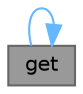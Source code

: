 digraph "get"
{
 // INTERACTIVE_SVG=YES
 // LATEX_PDF_SIZE
  bgcolor="transparent";
  edge [fontname=Helvetica,fontsize=10,labelfontname=Helvetica,labelfontsize=10];
  node [fontname=Helvetica,fontsize=10,shape=box,height=0.2,width=0.4];
  rankdir="LR";
  Node1 [label="get",height=0.2,width=0.4,color="gray40", fillcolor="grey60", style="filled", fontcolor="black",tooltip=" "];
  Node1 -> Node1 [color="steelblue1",style="solid"];
}
